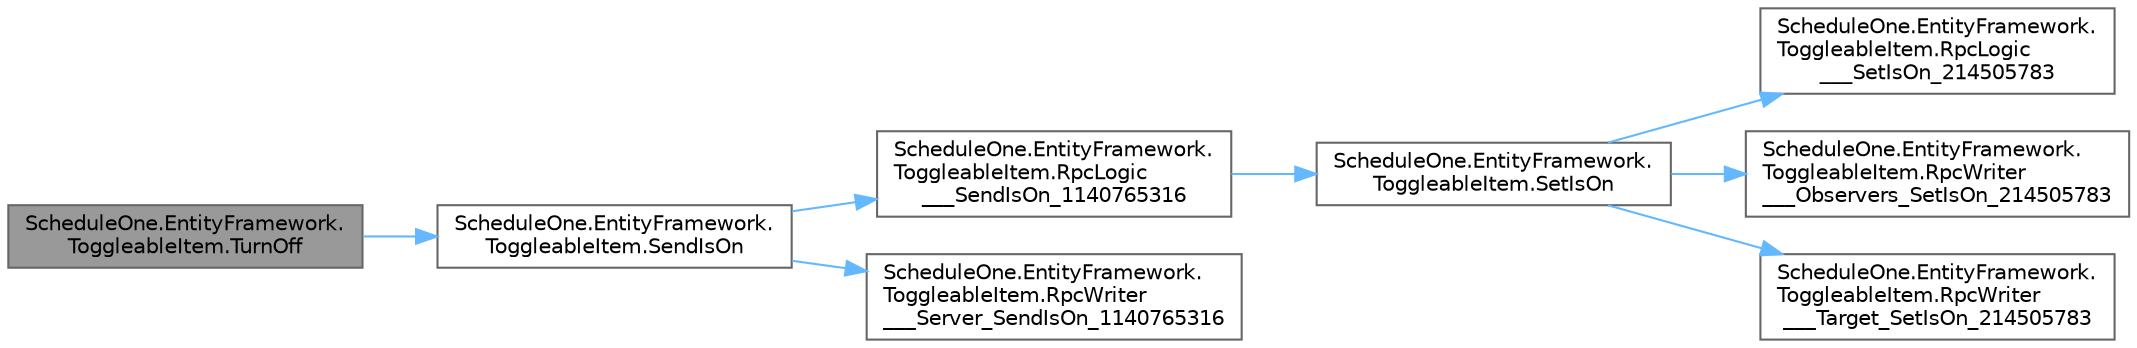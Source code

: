digraph "ScheduleOne.EntityFramework.ToggleableItem.TurnOff"
{
 // LATEX_PDF_SIZE
  bgcolor="transparent";
  edge [fontname=Helvetica,fontsize=10,labelfontname=Helvetica,labelfontsize=10];
  node [fontname=Helvetica,fontsize=10,shape=box,height=0.2,width=0.4];
  rankdir="LR";
  Node1 [id="Node000001",label="ScheduleOne.EntityFramework.\lToggleableItem.TurnOff",height=0.2,width=0.4,color="gray40", fillcolor="grey60", style="filled", fontcolor="black",tooltip=" "];
  Node1 -> Node2 [id="edge1_Node000001_Node000002",color="steelblue1",style="solid",tooltip=" "];
  Node2 [id="Node000002",label="ScheduleOne.EntityFramework.\lToggleableItem.SendIsOn",height=0.2,width=0.4,color="grey40", fillcolor="white", style="filled",URL="$class_schedule_one_1_1_entity_framework_1_1_toggleable_item.html#a2cf1db7b1bb526ce194354bf10e148aa",tooltip=" "];
  Node2 -> Node3 [id="edge2_Node000002_Node000003",color="steelblue1",style="solid",tooltip=" "];
  Node3 [id="Node000003",label="ScheduleOne.EntityFramework.\lToggleableItem.RpcLogic\l___SendIsOn_1140765316",height=0.2,width=0.4,color="grey40", fillcolor="white", style="filled",URL="$class_schedule_one_1_1_entity_framework_1_1_toggleable_item.html#a3d3dc6599a0ffe2a92a01e2d27bcbcc0",tooltip=" "];
  Node3 -> Node4 [id="edge3_Node000003_Node000004",color="steelblue1",style="solid",tooltip=" "];
  Node4 [id="Node000004",label="ScheduleOne.EntityFramework.\lToggleableItem.SetIsOn",height=0.2,width=0.4,color="grey40", fillcolor="white", style="filled",URL="$class_schedule_one_1_1_entity_framework_1_1_toggleable_item.html#a66e1a58fd43e63a0f47fe66d423b6270",tooltip=" "];
  Node4 -> Node5 [id="edge4_Node000004_Node000005",color="steelblue1",style="solid",tooltip=" "];
  Node5 [id="Node000005",label="ScheduleOne.EntityFramework.\lToggleableItem.RpcLogic\l___SetIsOn_214505783",height=0.2,width=0.4,color="grey40", fillcolor="white", style="filled",URL="$class_schedule_one_1_1_entity_framework_1_1_toggleable_item.html#a64ede7e4e801a4d08d8b39c666a3ee08",tooltip=" "];
  Node4 -> Node6 [id="edge5_Node000004_Node000006",color="steelblue1",style="solid",tooltip=" "];
  Node6 [id="Node000006",label="ScheduleOne.EntityFramework.\lToggleableItem.RpcWriter\l___Observers_SetIsOn_214505783",height=0.2,width=0.4,color="grey40", fillcolor="white", style="filled",URL="$class_schedule_one_1_1_entity_framework_1_1_toggleable_item.html#aef8c00f7343453cb86da69e82a2ca4dd",tooltip=" "];
  Node4 -> Node7 [id="edge6_Node000004_Node000007",color="steelblue1",style="solid",tooltip=" "];
  Node7 [id="Node000007",label="ScheduleOne.EntityFramework.\lToggleableItem.RpcWriter\l___Target_SetIsOn_214505783",height=0.2,width=0.4,color="grey40", fillcolor="white", style="filled",URL="$class_schedule_one_1_1_entity_framework_1_1_toggleable_item.html#a77f223e137372f3c3eebb54352afe1c6",tooltip=" "];
  Node2 -> Node8 [id="edge7_Node000002_Node000008",color="steelblue1",style="solid",tooltip=" "];
  Node8 [id="Node000008",label="ScheduleOne.EntityFramework.\lToggleableItem.RpcWriter\l___Server_SendIsOn_1140765316",height=0.2,width=0.4,color="grey40", fillcolor="white", style="filled",URL="$class_schedule_one_1_1_entity_framework_1_1_toggleable_item.html#a3b560657db0b8290e5f23c7d259325dd",tooltip=" "];
}
